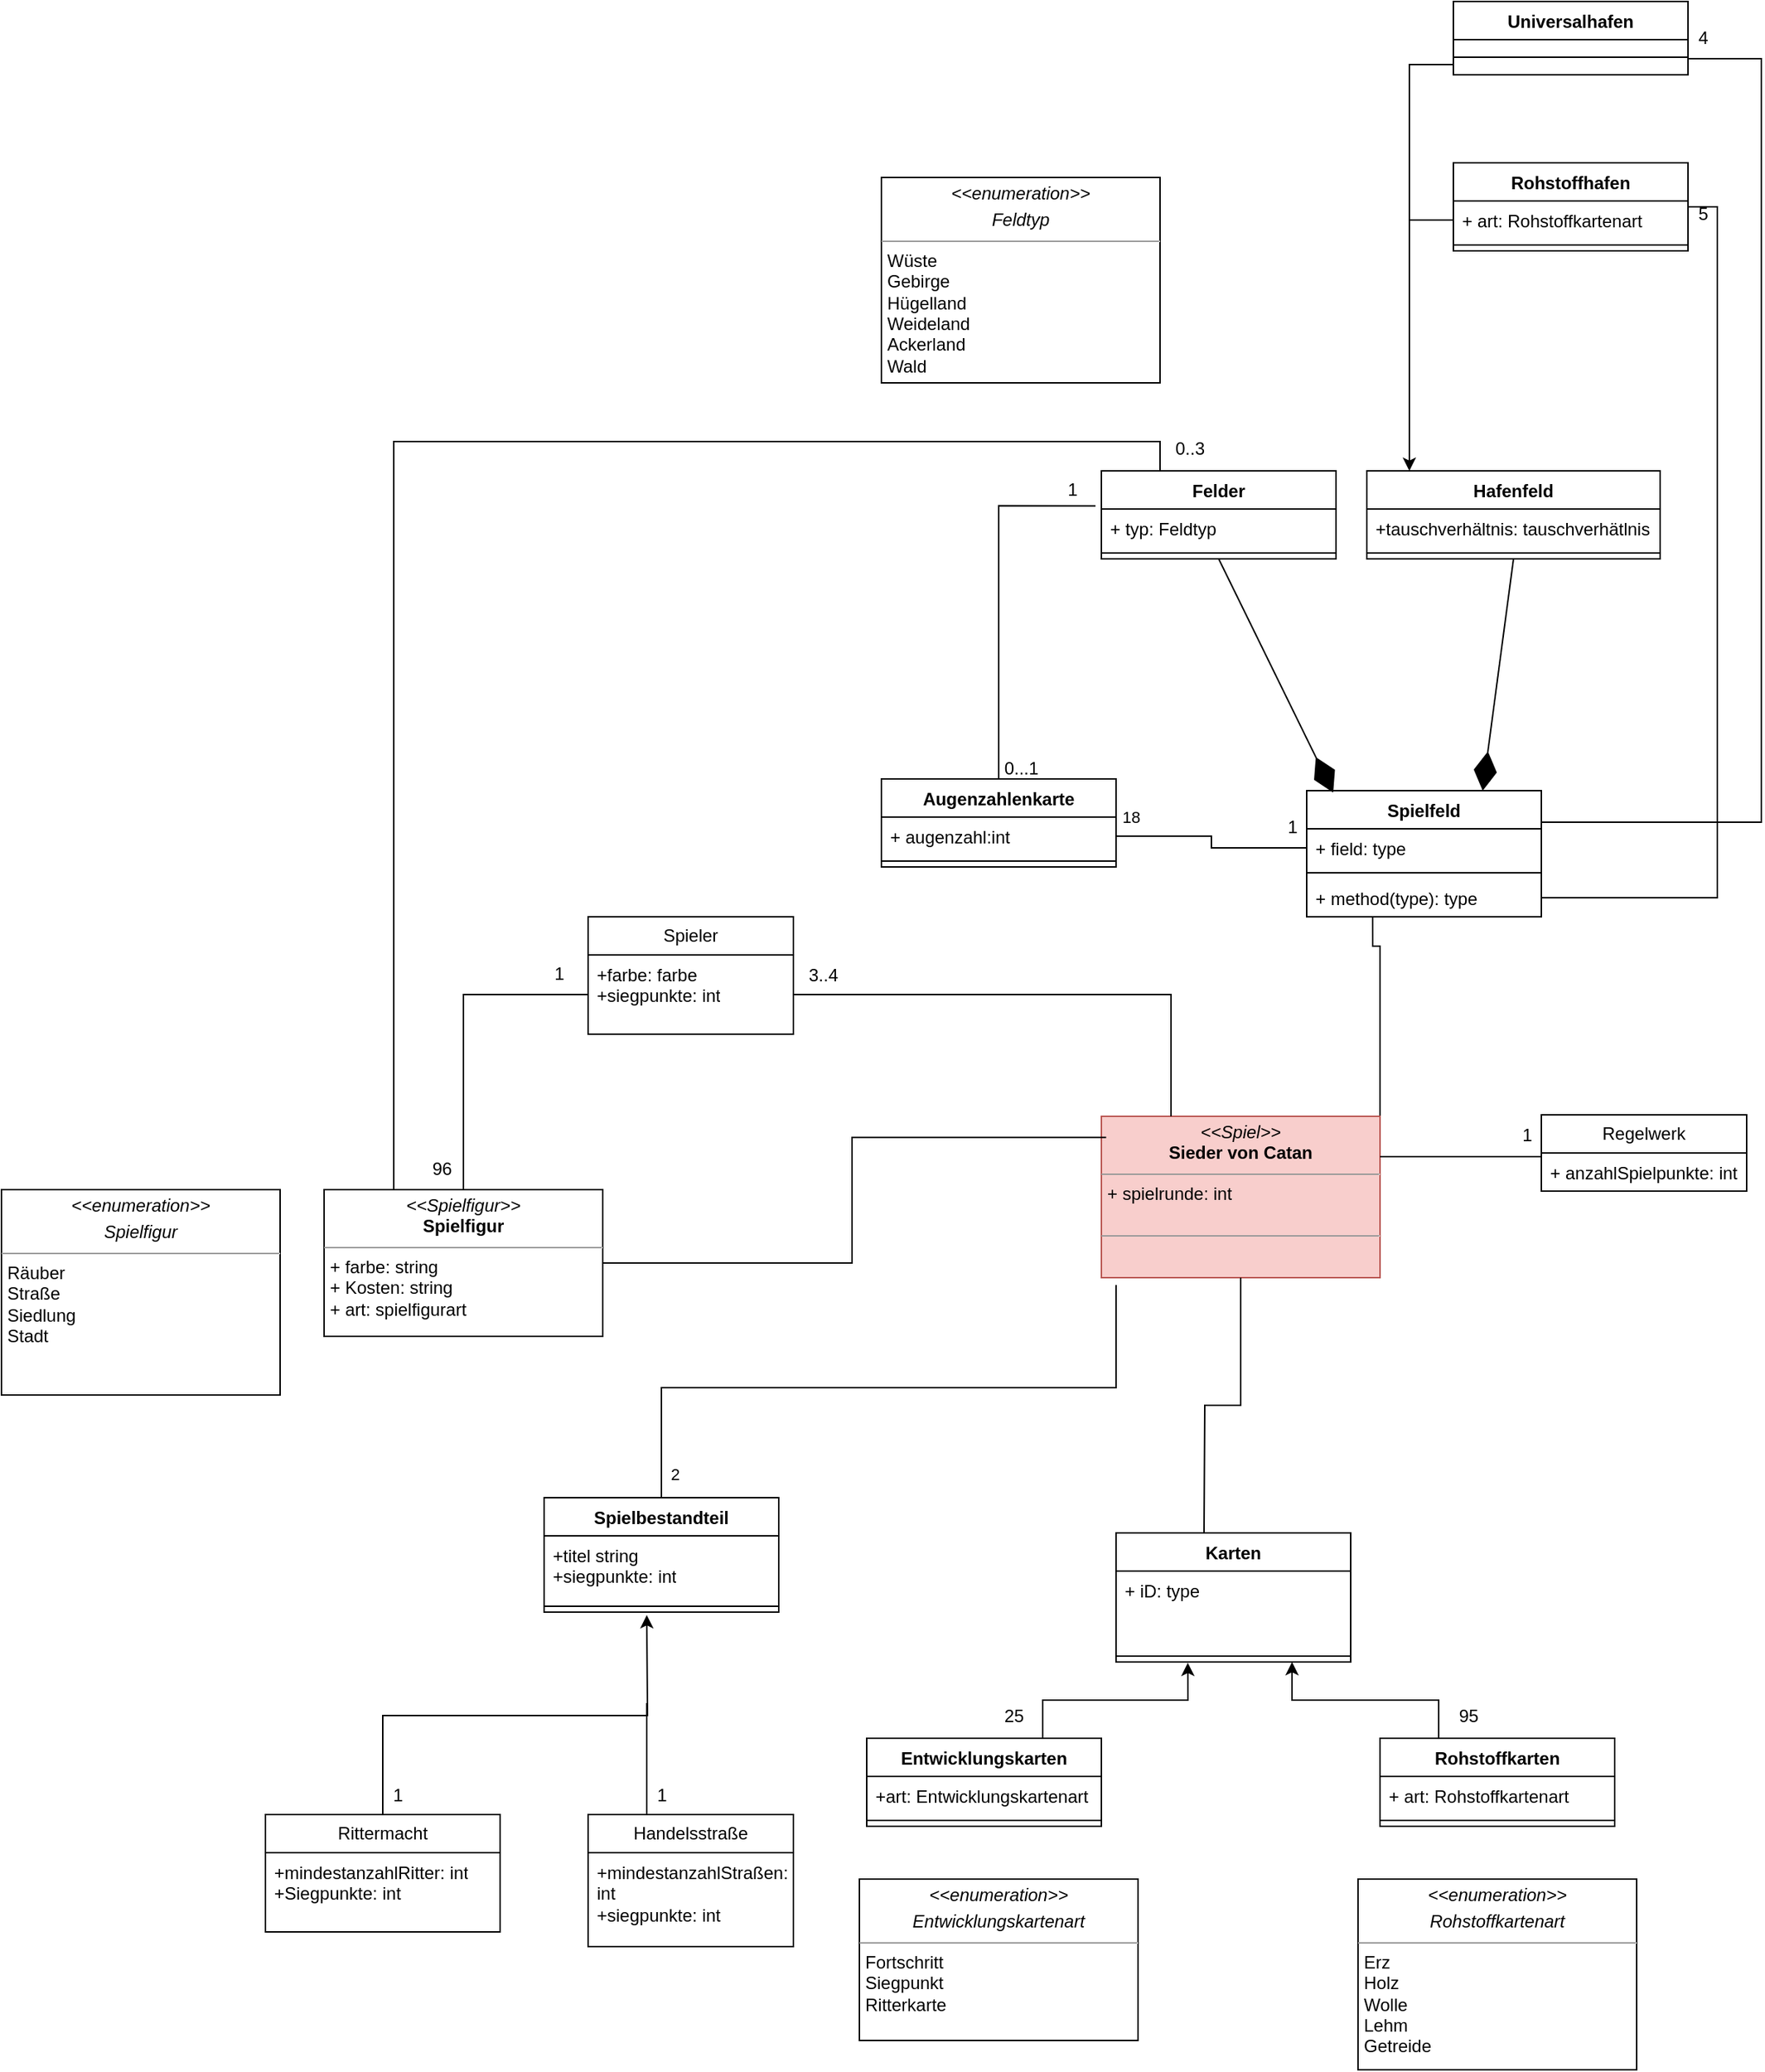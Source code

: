 <mxfile version="22.1.0" type="github">
  <diagram id="C5RBs43oDa-KdzZeNtuy" name="Page-1">
    <mxGraphModel dx="1909" dy="971" grid="1" gridSize="10" guides="1" tooltips="1" connect="1" arrows="1" fold="1" page="1" pageScale="1" pageWidth="1654" pageHeight="2336" math="0" shadow="0">
      <root>
        <mxCell id="WIyWlLk6GJQsqaUBKTNV-0" />
        <mxCell id="WIyWlLk6GJQsqaUBKTNV-1" parent="WIyWlLk6GJQsqaUBKTNV-0" />
        <mxCell id="jLUfQ_ZdSW11AOpu9WSQ-0" value="Karten" style="swimlane;fontStyle=1;align=center;verticalAlign=top;childLayout=stackLayout;horizontal=1;startSize=26;horizontalStack=0;resizeParent=1;resizeParentMax=0;resizeLast=0;collapsible=1;marginBottom=0;whiteSpace=wrap;html=1;" parent="WIyWlLk6GJQsqaUBKTNV-1" vertex="1">
          <mxGeometry x="1160" y="1674" width="160" height="88" as="geometry" />
        </mxCell>
        <mxCell id="jLUfQ_ZdSW11AOpu9WSQ-1" value="+ iD: type&lt;br&gt;" style="text;strokeColor=none;fillColor=none;align=left;verticalAlign=top;spacingLeft=4;spacingRight=4;overflow=hidden;rotatable=0;points=[[0,0.5],[1,0.5]];portConstraint=eastwest;whiteSpace=wrap;html=1;" parent="jLUfQ_ZdSW11AOpu9WSQ-0" vertex="1">
          <mxGeometry y="26" width="160" height="54" as="geometry" />
        </mxCell>
        <mxCell id="jLUfQ_ZdSW11AOpu9WSQ-2" value="" style="line;strokeWidth=1;fillColor=none;align=left;verticalAlign=middle;spacingTop=-1;spacingLeft=3;spacingRight=3;rotatable=0;labelPosition=right;points=[];portConstraint=eastwest;strokeColor=inherit;" parent="jLUfQ_ZdSW11AOpu9WSQ-0" vertex="1">
          <mxGeometry y="80" width="160" height="8" as="geometry" />
        </mxCell>
        <mxCell id="jLUfQ_ZdSW11AOpu9WSQ-4" value="Entwicklungskarten" style="swimlane;fontStyle=1;align=center;verticalAlign=top;childLayout=stackLayout;horizontal=1;startSize=26;horizontalStack=0;resizeParent=1;resizeParentMax=0;resizeLast=0;collapsible=1;marginBottom=0;whiteSpace=wrap;html=1;" parent="WIyWlLk6GJQsqaUBKTNV-1" vertex="1">
          <mxGeometry x="990" y="1814" width="160" height="60" as="geometry" />
        </mxCell>
        <mxCell id="jLUfQ_ZdSW11AOpu9WSQ-5" value="+art: Entwicklungskartenart" style="text;strokeColor=none;fillColor=none;align=left;verticalAlign=top;spacingLeft=4;spacingRight=4;overflow=hidden;rotatable=0;points=[[0,0.5],[1,0.5]];portConstraint=eastwest;whiteSpace=wrap;html=1;" parent="jLUfQ_ZdSW11AOpu9WSQ-4" vertex="1">
          <mxGeometry y="26" width="160" height="26" as="geometry" />
        </mxCell>
        <mxCell id="jLUfQ_ZdSW11AOpu9WSQ-6" value="" style="line;strokeWidth=1;fillColor=none;align=left;verticalAlign=middle;spacingTop=-1;spacingLeft=3;spacingRight=3;rotatable=0;labelPosition=right;points=[];portConstraint=eastwest;strokeColor=inherit;" parent="jLUfQ_ZdSW11AOpu9WSQ-4" vertex="1">
          <mxGeometry y="52" width="160" height="8" as="geometry" />
        </mxCell>
        <mxCell id="-h1EHQiqOP35WWRG1Ztw-14" style="edgeStyle=orthogonalEdgeStyle;rounded=0;orthogonalLoop=1;jettySize=auto;html=1;exitX=0.25;exitY=0;exitDx=0;exitDy=0;entryX=0.75;entryY=1;entryDx=0;entryDy=0;" edge="1" parent="WIyWlLk6GJQsqaUBKTNV-1" source="jLUfQ_ZdSW11AOpu9WSQ-8" target="jLUfQ_ZdSW11AOpu9WSQ-0">
          <mxGeometry relative="1" as="geometry" />
        </mxCell>
        <mxCell id="jLUfQ_ZdSW11AOpu9WSQ-8" value="Rohstoffkarten" style="swimlane;fontStyle=1;align=center;verticalAlign=top;childLayout=stackLayout;horizontal=1;startSize=26;horizontalStack=0;resizeParent=1;resizeParentMax=0;resizeLast=0;collapsible=1;marginBottom=0;whiteSpace=wrap;html=1;" parent="WIyWlLk6GJQsqaUBKTNV-1" vertex="1">
          <mxGeometry x="1340" y="1814" width="160" height="60" as="geometry" />
        </mxCell>
        <mxCell id="jLUfQ_ZdSW11AOpu9WSQ-9" value="+ art: Rohstoffkartenart" style="text;strokeColor=none;fillColor=none;align=left;verticalAlign=top;spacingLeft=4;spacingRight=4;overflow=hidden;rotatable=0;points=[[0,0.5],[1,0.5]];portConstraint=eastwest;whiteSpace=wrap;html=1;" parent="jLUfQ_ZdSW11AOpu9WSQ-8" vertex="1">
          <mxGeometry y="26" width="160" height="26" as="geometry" />
        </mxCell>
        <mxCell id="jLUfQ_ZdSW11AOpu9WSQ-10" value="" style="line;strokeWidth=1;fillColor=none;align=left;verticalAlign=middle;spacingTop=-1;spacingLeft=3;spacingRight=3;rotatable=0;labelPosition=right;points=[];portConstraint=eastwest;strokeColor=inherit;" parent="jLUfQ_ZdSW11AOpu9WSQ-8" vertex="1">
          <mxGeometry y="52" width="160" height="8" as="geometry" />
        </mxCell>
        <mxCell id="pc8HrFXufxrGeK1W2qgo-5" style="edgeStyle=orthogonalEdgeStyle;rounded=0;orthogonalLoop=1;jettySize=auto;html=1;exitX=1;exitY=0;exitDx=0;exitDy=0;endArrow=none;endFill=0;entryX=0.281;entryY=1.014;entryDx=0;entryDy=0;entryPerimeter=0;" parent="WIyWlLk6GJQsqaUBKTNV-1" source="jLUfQ_ZdSW11AOpu9WSQ-18" target="pc8HrFXufxrGeK1W2qgo-3" edge="1">
          <mxGeometry relative="1" as="geometry">
            <mxPoint x="1340" y="1280" as="targetPoint" />
            <Array as="points">
              <mxPoint x="1340" y="1274" />
              <mxPoint x="1335" y="1274" />
            </Array>
          </mxGeometry>
        </mxCell>
        <mxCell id="jLUfQ_ZdSW11AOpu9WSQ-18" value="&lt;p style=&quot;margin:0px;margin-top:4px;text-align:center;&quot;&gt;&lt;i&gt;&amp;lt;&amp;lt;Spiel&amp;gt;&amp;gt;&lt;/i&gt;&lt;br&gt;&lt;b&gt;Sieder von Catan&lt;/b&gt;&lt;/p&gt;&lt;hr size=&quot;1&quot;&gt;&lt;p style=&quot;margin:0px;margin-left:4px;&quot;&gt;+ spielrunde: int&lt;br&gt;&lt;br&gt;&lt;/p&gt;&lt;hr size=&quot;1&quot;&gt;&lt;p style=&quot;margin:0px;margin-left:4px;&quot;&gt;&lt;br&gt;&lt;/p&gt;" style="verticalAlign=top;align=left;overflow=fill;fontSize=12;fontFamily=Helvetica;html=1;whiteSpace=wrap;fillColor=#f8cecc;strokeColor=#b85450;" parent="WIyWlLk6GJQsqaUBKTNV-1" vertex="1">
          <mxGeometry x="1150" y="1390" width="190" height="110" as="geometry" />
        </mxCell>
        <mxCell id="jLUfQ_ZdSW11AOpu9WSQ-26" value="" style="endArrow=none;html=1;edgeStyle=orthogonalEdgeStyle;rounded=0;entryX=0.5;entryY=1;entryDx=0;entryDy=0;" parent="WIyWlLk6GJQsqaUBKTNV-1" target="jLUfQ_ZdSW11AOpu9WSQ-18" edge="1">
          <mxGeometry relative="1" as="geometry">
            <mxPoint x="1220" y="1674" as="sourcePoint" />
            <mxPoint x="1380" y="1674" as="targetPoint" />
          </mxGeometry>
        </mxCell>
        <mxCell id="-h1EHQiqOP35WWRG1Ztw-24" style="edgeStyle=orthogonalEdgeStyle;rounded=0;orthogonalLoop=1;jettySize=auto;html=1;exitX=0.5;exitY=0;exitDx=0;exitDy=0;entryX=0;entryY=0.5;entryDx=0;entryDy=0;endArrow=none;endFill=0;" edge="1" parent="WIyWlLk6GJQsqaUBKTNV-1" source="jLUfQ_ZdSW11AOpu9WSQ-68" target="-h1EHQiqOP35WWRG1Ztw-20">
          <mxGeometry relative="1" as="geometry" />
        </mxCell>
        <mxCell id="-h1EHQiqOP35WWRG1Ztw-32" style="edgeStyle=orthogonalEdgeStyle;rounded=0;orthogonalLoop=1;jettySize=auto;html=1;exitX=0.25;exitY=0;exitDx=0;exitDy=0;entryX=0.25;entryY=0;entryDx=0;entryDy=0;endArrow=none;endFill=0;" edge="1" parent="WIyWlLk6GJQsqaUBKTNV-1" source="jLUfQ_ZdSW11AOpu9WSQ-68" target="pc8HrFXufxrGeK1W2qgo-9">
          <mxGeometry relative="1" as="geometry" />
        </mxCell>
        <mxCell id="jLUfQ_ZdSW11AOpu9WSQ-68" value="&lt;p style=&quot;margin:0px;margin-top:4px;text-align:center;&quot;&gt;&lt;i&gt;&amp;lt;&amp;lt;Spielfigur&amp;gt;&amp;gt;&lt;/i&gt;&lt;br&gt;&lt;b&gt;Spielfigur&lt;/b&gt;&lt;/p&gt;&lt;hr size=&quot;1&quot;&gt;&lt;p style=&quot;margin:0px;margin-left:4px;&quot;&gt;+ farbe: string&lt;br&gt;+ Kosten: string&lt;/p&gt;&lt;p style=&quot;margin:0px;margin-left:4px;&quot;&gt;+ art: spielfigurart&lt;/p&gt;" style="verticalAlign=top;align=left;overflow=fill;fontSize=12;fontFamily=Helvetica;html=1;whiteSpace=wrap;" parent="WIyWlLk6GJQsqaUBKTNV-1" vertex="1">
          <mxGeometry x="620" y="1440" width="190" height="100" as="geometry" />
        </mxCell>
        <mxCell id="jLUfQ_ZdSW11AOpu9WSQ-97" value="Spielbestandteil" style="swimlane;fontStyle=1;align=center;verticalAlign=top;childLayout=stackLayout;horizontal=1;startSize=26;horizontalStack=0;resizeParent=1;resizeParentMax=0;resizeLast=0;collapsible=1;marginBottom=0;whiteSpace=wrap;html=1;" parent="WIyWlLk6GJQsqaUBKTNV-1" vertex="1">
          <mxGeometry x="770" y="1650" width="160" height="78" as="geometry" />
        </mxCell>
        <mxCell id="jLUfQ_ZdSW11AOpu9WSQ-98" value="+titel string&lt;br&gt;+siegpunkte: int" style="text;strokeColor=none;fillColor=none;align=left;verticalAlign=top;spacingLeft=4;spacingRight=4;overflow=hidden;rotatable=0;points=[[0,0.5],[1,0.5]];portConstraint=eastwest;whiteSpace=wrap;html=1;" parent="jLUfQ_ZdSW11AOpu9WSQ-97" vertex="1">
          <mxGeometry y="26" width="160" height="44" as="geometry" />
        </mxCell>
        <mxCell id="jLUfQ_ZdSW11AOpu9WSQ-99" value="" style="line;strokeWidth=1;fillColor=none;align=left;verticalAlign=middle;spacingTop=-1;spacingLeft=3;spacingRight=3;rotatable=0;labelPosition=right;points=[];portConstraint=eastwest;strokeColor=inherit;" parent="jLUfQ_ZdSW11AOpu9WSQ-97" vertex="1">
          <mxGeometry y="70" width="160" height="8" as="geometry" />
        </mxCell>
        <mxCell id="jLUfQ_ZdSW11AOpu9WSQ-102" style="edgeStyle=orthogonalEdgeStyle;rounded=0;orthogonalLoop=1;jettySize=auto;html=1;exitX=0.5;exitY=0;exitDx=0;exitDy=0;endArrow=none;endFill=0;" parent="WIyWlLk6GJQsqaUBKTNV-1" source="jLUfQ_ZdSW11AOpu9WSQ-97" edge="1">
          <mxGeometry relative="1" as="geometry">
            <mxPoint x="1160" y="1505" as="targetPoint" />
            <Array as="points">
              <mxPoint x="850" y="1575" />
              <mxPoint x="1160" y="1575" />
            </Array>
          </mxGeometry>
        </mxCell>
        <mxCell id="jLUfQ_ZdSW11AOpu9WSQ-103" value="2" style="edgeLabel;html=1;align=center;verticalAlign=middle;resizable=0;points=[];" parent="jLUfQ_ZdSW11AOpu9WSQ-102" vertex="1" connectable="0">
          <mxGeometry x="-0.928" y="-9" relative="1" as="geometry">
            <mxPoint as="offset" />
          </mxGeometry>
        </mxCell>
        <mxCell id="jLUfQ_ZdSW11AOpu9WSQ-118" style="edgeStyle=orthogonalEdgeStyle;rounded=0;orthogonalLoop=1;jettySize=auto;html=1;exitX=0.5;exitY=0;exitDx=0;exitDy=0;" parent="WIyWlLk6GJQsqaUBKTNV-1" source="jLUfQ_ZdSW11AOpu9WSQ-104" edge="1">
          <mxGeometry relative="1" as="geometry">
            <mxPoint x="840" y="1730" as="targetPoint" />
          </mxGeometry>
        </mxCell>
        <mxCell id="jLUfQ_ZdSW11AOpu9WSQ-104" value="Rittermacht" style="swimlane;fontStyle=0;childLayout=stackLayout;horizontal=1;startSize=26;fillColor=none;horizontalStack=0;resizeParent=1;resizeParentMax=0;resizeLast=0;collapsible=1;marginBottom=0;whiteSpace=wrap;html=1;" parent="WIyWlLk6GJQsqaUBKTNV-1" vertex="1">
          <mxGeometry x="580" y="1866" width="160" height="80" as="geometry" />
        </mxCell>
        <mxCell id="jLUfQ_ZdSW11AOpu9WSQ-105" value="+mindestanzahlRitter: int&lt;br&gt;+Siegpunkte: int" style="text;strokeColor=none;fillColor=none;align=left;verticalAlign=top;spacingLeft=4;spacingRight=4;overflow=hidden;rotatable=0;points=[[0,0.5],[1,0.5]];portConstraint=eastwest;whiteSpace=wrap;html=1;" parent="jLUfQ_ZdSW11AOpu9WSQ-104" vertex="1">
          <mxGeometry y="26" width="160" height="54" as="geometry" />
        </mxCell>
        <mxCell id="jLUfQ_ZdSW11AOpu9WSQ-117" style="edgeStyle=orthogonalEdgeStyle;rounded=0;orthogonalLoop=1;jettySize=auto;html=1;exitX=0.25;exitY=0;exitDx=0;exitDy=0;endArrow=none;endFill=0;" parent="WIyWlLk6GJQsqaUBKTNV-1" source="jLUfQ_ZdSW11AOpu9WSQ-109" edge="1">
          <mxGeometry relative="1" as="geometry">
            <mxPoint x="840" y="1790" as="targetPoint" />
            <Array as="points">
              <mxPoint x="840" y="1866" />
            </Array>
          </mxGeometry>
        </mxCell>
        <mxCell id="jLUfQ_ZdSW11AOpu9WSQ-109" value="Handelsstraße" style="swimlane;fontStyle=0;childLayout=stackLayout;horizontal=1;startSize=26;fillColor=none;horizontalStack=0;resizeParent=1;resizeParentMax=0;resizeLast=0;collapsible=1;marginBottom=0;whiteSpace=wrap;html=1;" parent="WIyWlLk6GJQsqaUBKTNV-1" vertex="1">
          <mxGeometry x="800" y="1866" width="140" height="90" as="geometry" />
        </mxCell>
        <mxCell id="jLUfQ_ZdSW11AOpu9WSQ-110" value="+mindestanzahlStraßen: int&lt;br&gt;+siegpunkte: int" style="text;strokeColor=none;fillColor=none;align=left;verticalAlign=top;spacingLeft=4;spacingRight=4;overflow=hidden;rotatable=0;points=[[0,0.5],[1,0.5]];portConstraint=eastwest;whiteSpace=wrap;html=1;" parent="jLUfQ_ZdSW11AOpu9WSQ-109" vertex="1">
          <mxGeometry y="26" width="140" height="64" as="geometry" />
        </mxCell>
        <mxCell id="pc8HrFXufxrGeK1W2qgo-0" value="Spielfeld" style="swimlane;fontStyle=1;align=center;verticalAlign=top;childLayout=stackLayout;horizontal=1;startSize=26;horizontalStack=0;resizeParent=1;resizeParentMax=0;resizeLast=0;collapsible=1;marginBottom=0;whiteSpace=wrap;html=1;" parent="WIyWlLk6GJQsqaUBKTNV-1" vertex="1">
          <mxGeometry x="1290" y="1168" width="160" height="86" as="geometry" />
        </mxCell>
        <mxCell id="pc8HrFXufxrGeK1W2qgo-1" value="+ field: type" style="text;strokeColor=none;fillColor=none;align=left;verticalAlign=top;spacingLeft=4;spacingRight=4;overflow=hidden;rotatable=0;points=[[0,0.5],[1,0.5]];portConstraint=eastwest;whiteSpace=wrap;html=1;" parent="pc8HrFXufxrGeK1W2qgo-0" vertex="1">
          <mxGeometry y="26" width="160" height="26" as="geometry" />
        </mxCell>
        <mxCell id="pc8HrFXufxrGeK1W2qgo-2" value="" style="line;strokeWidth=1;fillColor=none;align=left;verticalAlign=middle;spacingTop=-1;spacingLeft=3;spacingRight=3;rotatable=0;labelPosition=right;points=[];portConstraint=eastwest;strokeColor=inherit;" parent="pc8HrFXufxrGeK1W2qgo-0" vertex="1">
          <mxGeometry y="52" width="160" height="8" as="geometry" />
        </mxCell>
        <mxCell id="pc8HrFXufxrGeK1W2qgo-3" value="+ method(type): type" style="text;strokeColor=none;fillColor=none;align=left;verticalAlign=top;spacingLeft=4;spacingRight=4;overflow=hidden;rotatable=0;points=[[0,0.5],[1,0.5]];portConstraint=eastwest;whiteSpace=wrap;html=1;" parent="pc8HrFXufxrGeK1W2qgo-0" vertex="1">
          <mxGeometry y="60" width="160" height="26" as="geometry" />
        </mxCell>
        <mxCell id="pc8HrFXufxrGeK1W2qgo-9" value="Felder" style="swimlane;fontStyle=1;align=center;verticalAlign=top;childLayout=stackLayout;horizontal=1;startSize=26;horizontalStack=0;resizeParent=1;resizeParentMax=0;resizeLast=0;collapsible=1;marginBottom=0;whiteSpace=wrap;html=1;" parent="WIyWlLk6GJQsqaUBKTNV-1" vertex="1">
          <mxGeometry x="1150" y="950" width="160" height="60" as="geometry" />
        </mxCell>
        <mxCell id="pc8HrFXufxrGeK1W2qgo-10" value="+ typ: Feldtyp" style="text;strokeColor=none;fillColor=none;align=left;verticalAlign=top;spacingLeft=4;spacingRight=4;overflow=hidden;rotatable=0;points=[[0,0.5],[1,0.5]];portConstraint=eastwest;whiteSpace=wrap;html=1;" parent="pc8HrFXufxrGeK1W2qgo-9" vertex="1">
          <mxGeometry y="26" width="160" height="26" as="geometry" />
        </mxCell>
        <mxCell id="pc8HrFXufxrGeK1W2qgo-11" value="" style="line;strokeWidth=1;fillColor=none;align=left;verticalAlign=middle;spacingTop=-1;spacingLeft=3;spacingRight=3;rotatable=0;labelPosition=right;points=[];portConstraint=eastwest;strokeColor=inherit;" parent="pc8HrFXufxrGeK1W2qgo-9" vertex="1">
          <mxGeometry y="52" width="160" height="8" as="geometry" />
        </mxCell>
        <mxCell id="pc8HrFXufxrGeK1W2qgo-13" value="" style="endArrow=diamondThin;endFill=1;endSize=24;html=1;rounded=0;exitX=0.5;exitY=1;exitDx=0;exitDy=0;entryX=0.113;entryY=0.015;entryDx=0;entryDy=0;entryPerimeter=0;" parent="WIyWlLk6GJQsqaUBKTNV-1" source="pc8HrFXufxrGeK1W2qgo-9" target="pc8HrFXufxrGeK1W2qgo-0" edge="1">
          <mxGeometry width="160" relative="1" as="geometry">
            <mxPoint x="1290" y="1150" as="sourcePoint" />
            <mxPoint x="1310" y="1160" as="targetPoint" />
          </mxGeometry>
        </mxCell>
        <mxCell id="pc8HrFXufxrGeK1W2qgo-14" value="Hafenfeld" style="swimlane;fontStyle=1;align=center;verticalAlign=top;childLayout=stackLayout;horizontal=1;startSize=26;horizontalStack=0;resizeParent=1;resizeParentMax=0;resizeLast=0;collapsible=1;marginBottom=0;whiteSpace=wrap;html=1;" parent="WIyWlLk6GJQsqaUBKTNV-1" vertex="1">
          <mxGeometry x="1331" y="950" width="200" height="60" as="geometry" />
        </mxCell>
        <mxCell id="pc8HrFXufxrGeK1W2qgo-15" value="+tauschverhältnis: tauschverhätlnis" style="text;strokeColor=none;fillColor=none;align=left;verticalAlign=top;spacingLeft=4;spacingRight=4;overflow=hidden;rotatable=0;points=[[0,0.5],[1,0.5]];portConstraint=eastwest;whiteSpace=wrap;html=1;" parent="pc8HrFXufxrGeK1W2qgo-14" vertex="1">
          <mxGeometry y="26" width="200" height="26" as="geometry" />
        </mxCell>
        <mxCell id="pc8HrFXufxrGeK1W2qgo-16" value="" style="line;strokeWidth=1;fillColor=none;align=left;verticalAlign=middle;spacingTop=-1;spacingLeft=3;spacingRight=3;rotatable=0;labelPosition=right;points=[];portConstraint=eastwest;strokeColor=inherit;" parent="pc8HrFXufxrGeK1W2qgo-14" vertex="1">
          <mxGeometry y="52" width="200" height="8" as="geometry" />
        </mxCell>
        <mxCell id="pc8HrFXufxrGeK1W2qgo-18" value="" style="endArrow=diamondThin;endFill=1;endSize=24;html=1;rounded=0;exitX=0.5;exitY=1;exitDx=0;exitDy=0;entryX=0.75;entryY=0;entryDx=0;entryDy=0;" parent="WIyWlLk6GJQsqaUBKTNV-1" source="pc8HrFXufxrGeK1W2qgo-14" target="pc8HrFXufxrGeK1W2qgo-0" edge="1">
          <mxGeometry width="160" relative="1" as="geometry">
            <mxPoint x="1500" y="1150" as="sourcePoint" />
            <mxPoint x="1518" y="1169" as="targetPoint" />
          </mxGeometry>
        </mxCell>
        <mxCell id="pc8HrFXufxrGeK1W2qgo-19" value="Universalhafen" style="swimlane;fontStyle=1;align=center;verticalAlign=top;childLayout=stackLayout;horizontal=1;startSize=26;horizontalStack=0;resizeParent=1;resizeParentMax=0;resizeLast=0;collapsible=1;marginBottom=0;whiteSpace=wrap;html=1;" parent="WIyWlLk6GJQsqaUBKTNV-1" vertex="1">
          <mxGeometry x="1390" y="630" width="160" height="50" as="geometry" />
        </mxCell>
        <mxCell id="pc8HrFXufxrGeK1W2qgo-21" value="" style="line;strokeWidth=1;fillColor=none;align=left;verticalAlign=middle;spacingTop=-1;spacingLeft=3;spacingRight=3;rotatable=0;labelPosition=right;points=[];portConstraint=eastwest;strokeColor=inherit;" parent="pc8HrFXufxrGeK1W2qgo-19" vertex="1">
          <mxGeometry y="26" width="160" height="24" as="geometry" />
        </mxCell>
        <mxCell id="pc8HrFXufxrGeK1W2qgo-30" style="edgeStyle=orthogonalEdgeStyle;rounded=0;orthogonalLoop=1;jettySize=auto;html=1;exitX=1;exitY=0.5;exitDx=0;exitDy=0;entryX=1;entryY=0.5;entryDx=0;entryDy=0;endArrow=none;endFill=0;" parent="WIyWlLk6GJQsqaUBKTNV-1" source="pc8HrFXufxrGeK1W2qgo-23" target="pc8HrFXufxrGeK1W2qgo-3" edge="1">
          <mxGeometry relative="1" as="geometry" />
        </mxCell>
        <mxCell id="pc8HrFXufxrGeK1W2qgo-23" value="Rohstoffhafen" style="swimlane;fontStyle=1;align=center;verticalAlign=top;childLayout=stackLayout;horizontal=1;startSize=26;horizontalStack=0;resizeParent=1;resizeParentMax=0;resizeLast=0;collapsible=1;marginBottom=0;whiteSpace=wrap;html=1;" parent="WIyWlLk6GJQsqaUBKTNV-1" vertex="1">
          <mxGeometry x="1390" y="740" width="160" height="60" as="geometry" />
        </mxCell>
        <mxCell id="pc8HrFXufxrGeK1W2qgo-28" style="edgeStyle=orthogonalEdgeStyle;rounded=0;orthogonalLoop=1;jettySize=auto;html=1;exitX=0;exitY=0.5;exitDx=0;exitDy=0;endArrow=none;endFill=0;" parent="pc8HrFXufxrGeK1W2qgo-23" source="pc8HrFXufxrGeK1W2qgo-24" edge="1">
          <mxGeometry relative="1" as="geometry">
            <mxPoint x="-30" y="39.429" as="targetPoint" />
          </mxGeometry>
        </mxCell>
        <mxCell id="pc8HrFXufxrGeK1W2qgo-24" value="+ art: Rohstoffkartenart" style="text;strokeColor=none;fillColor=none;align=left;verticalAlign=top;spacingLeft=4;spacingRight=4;overflow=hidden;rotatable=0;points=[[0,0.5],[1,0.5]];portConstraint=eastwest;whiteSpace=wrap;html=1;" parent="pc8HrFXufxrGeK1W2qgo-23" vertex="1">
          <mxGeometry y="26" width="160" height="26" as="geometry" />
        </mxCell>
        <mxCell id="pc8HrFXufxrGeK1W2qgo-25" value="" style="line;strokeWidth=1;fillColor=none;align=left;verticalAlign=middle;spacingTop=-1;spacingLeft=3;spacingRight=3;rotatable=0;labelPosition=right;points=[];portConstraint=eastwest;strokeColor=inherit;" parent="pc8HrFXufxrGeK1W2qgo-23" vertex="1">
          <mxGeometry y="52" width="160" height="8" as="geometry" />
        </mxCell>
        <mxCell id="pc8HrFXufxrGeK1W2qgo-27" style="edgeStyle=orthogonalEdgeStyle;rounded=0;orthogonalLoop=1;jettySize=auto;html=1;exitX=0;exitY=0.5;exitDx=0;exitDy=0;" parent="WIyWlLk6GJQsqaUBKTNV-1" source="pc8HrFXufxrGeK1W2qgo-19" edge="1">
          <mxGeometry relative="1" as="geometry">
            <mxPoint x="1360" y="950" as="targetPoint" />
            <Array as="points">
              <mxPoint x="1360" y="673" />
            </Array>
          </mxGeometry>
        </mxCell>
        <mxCell id="pc8HrFXufxrGeK1W2qgo-29" style="edgeStyle=orthogonalEdgeStyle;rounded=0;orthogonalLoop=1;jettySize=auto;html=1;exitX=1;exitY=0.5;exitDx=0;exitDy=0;entryX=1;entryY=0.25;entryDx=0;entryDy=0;endArrow=none;endFill=0;" parent="WIyWlLk6GJQsqaUBKTNV-1" target="pc8HrFXufxrGeK1W2qgo-0" edge="1">
          <mxGeometry relative="1" as="geometry">
            <Array as="points">
              <mxPoint x="1600" y="669" />
              <mxPoint x="1600" y="1189" />
            </Array>
            <mxPoint x="1550" y="669.0" as="sourcePoint" />
          </mxGeometry>
        </mxCell>
        <mxCell id="pc8HrFXufxrGeK1W2qgo-31" value="5" style="text;html=1;align=center;verticalAlign=middle;resizable=0;points=[];autosize=1;strokeColor=none;fillColor=none;" parent="WIyWlLk6GJQsqaUBKTNV-1" vertex="1">
          <mxGeometry x="1545" y="760" width="30" height="30" as="geometry" />
        </mxCell>
        <mxCell id="pc8HrFXufxrGeK1W2qgo-32" value="4" style="text;html=1;align=center;verticalAlign=middle;resizable=0;points=[];autosize=1;strokeColor=none;fillColor=none;" parent="WIyWlLk6GJQsqaUBKTNV-1" vertex="1">
          <mxGeometry x="1545" y="640" width="30" height="30" as="geometry" />
        </mxCell>
        <mxCell id="pc8HrFXufxrGeK1W2qgo-33" value="&lt;p style=&quot;margin:0px;margin-top:4px;text-align:center;&quot;&gt;&lt;i&gt;&amp;lt;&amp;lt;enumeration&amp;gt;&amp;gt;&lt;/i&gt;&lt;br&gt;&lt;/p&gt;&lt;p style=&quot;margin:0px;margin-top:4px;text-align:center;&quot;&gt;&lt;i&gt;Feldtyp&lt;/i&gt;&lt;/p&gt;&lt;hr size=&quot;1&quot;&gt;&lt;p style=&quot;margin:0px;margin-left:4px;&quot;&gt;Wüste&lt;/p&gt;&lt;p style=&quot;margin:0px;margin-left:4px;&quot;&gt;Gebirge&lt;/p&gt;&lt;p style=&quot;margin:0px;margin-left:4px;&quot;&gt;Hügelland&lt;/p&gt;&lt;p style=&quot;margin:0px;margin-left:4px;&quot;&gt;Weideland&lt;/p&gt;&lt;p style=&quot;margin:0px;margin-left:4px;&quot;&gt;Ackerland&lt;/p&gt;&lt;p style=&quot;margin:0px;margin-left:4px;&quot;&gt;Wald&lt;/p&gt;&lt;p style=&quot;margin:0px;margin-left:4px;&quot;&gt;&lt;br&gt;&lt;/p&gt;&lt;p style=&quot;margin:0px;margin-left:4px;&quot;&gt;&lt;br&gt;&lt;/p&gt;" style="verticalAlign=top;align=left;overflow=fill;fontSize=12;fontFamily=Helvetica;html=1;whiteSpace=wrap;" parent="WIyWlLk6GJQsqaUBKTNV-1" vertex="1">
          <mxGeometry x="1000" y="750" width="190" height="140" as="geometry" />
        </mxCell>
        <mxCell id="pc8HrFXufxrGeK1W2qgo-34" value="Augenzahlenkarte" style="swimlane;fontStyle=1;align=center;verticalAlign=top;childLayout=stackLayout;horizontal=1;startSize=26;horizontalStack=0;resizeParent=1;resizeParentMax=0;resizeLast=0;collapsible=1;marginBottom=0;whiteSpace=wrap;html=1;" parent="WIyWlLk6GJQsqaUBKTNV-1" vertex="1">
          <mxGeometry x="1000" y="1160" width="160" height="60" as="geometry" />
        </mxCell>
        <mxCell id="pc8HrFXufxrGeK1W2qgo-35" value="+ augenzahl:int" style="text;strokeColor=none;fillColor=none;align=left;verticalAlign=top;spacingLeft=4;spacingRight=4;overflow=hidden;rotatable=0;points=[[0,0.5],[1,0.5]];portConstraint=eastwest;whiteSpace=wrap;html=1;" parent="pc8HrFXufxrGeK1W2qgo-34" vertex="1">
          <mxGeometry y="26" width="160" height="26" as="geometry" />
        </mxCell>
        <mxCell id="pc8HrFXufxrGeK1W2qgo-36" value="" style="line;strokeWidth=1;fillColor=none;align=left;verticalAlign=middle;spacingTop=-1;spacingLeft=3;spacingRight=3;rotatable=0;labelPosition=right;points=[];portConstraint=eastwest;strokeColor=inherit;" parent="pc8HrFXufxrGeK1W2qgo-34" vertex="1">
          <mxGeometry y="52" width="160" height="8" as="geometry" />
        </mxCell>
        <mxCell id="pc8HrFXufxrGeK1W2qgo-38" style="edgeStyle=orthogonalEdgeStyle;rounded=0;orthogonalLoop=1;jettySize=auto;html=1;exitX=0.5;exitY=0;exitDx=0;exitDy=0;entryX=-0.025;entryY=-0.084;entryDx=0;entryDy=0;entryPerimeter=0;endArrow=none;endFill=0;" parent="WIyWlLk6GJQsqaUBKTNV-1" source="pc8HrFXufxrGeK1W2qgo-34" target="pc8HrFXufxrGeK1W2qgo-10" edge="1">
          <mxGeometry relative="1" as="geometry" />
        </mxCell>
        <mxCell id="pc8HrFXufxrGeK1W2qgo-39" style="edgeStyle=orthogonalEdgeStyle;rounded=0;orthogonalLoop=1;jettySize=auto;html=1;exitX=0;exitY=0.5;exitDx=0;exitDy=0;entryX=1;entryY=0.5;entryDx=0;entryDy=0;endArrow=none;endFill=0;" parent="WIyWlLk6GJQsqaUBKTNV-1" source="pc8HrFXufxrGeK1W2qgo-1" target="pc8HrFXufxrGeK1W2qgo-35" edge="1">
          <mxGeometry relative="1" as="geometry" />
        </mxCell>
        <mxCell id="pc8HrFXufxrGeK1W2qgo-41" value="18" style="edgeLabel;html=1;align=center;verticalAlign=middle;resizable=0;points=[];" parent="pc8HrFXufxrGeK1W2qgo-39" vertex="1" connectable="0">
          <mxGeometry x="0.589" y="-10" relative="1" as="geometry">
            <mxPoint x="-19" y="-3" as="offset" />
          </mxGeometry>
        </mxCell>
        <mxCell id="pc8HrFXufxrGeK1W2qgo-42" value="0...1" style="text;html=1;align=center;verticalAlign=middle;resizable=0;points=[];autosize=1;strokeColor=none;fillColor=none;" parent="WIyWlLk6GJQsqaUBKTNV-1" vertex="1">
          <mxGeometry x="1070" y="1138" width="50" height="30" as="geometry" />
        </mxCell>
        <mxCell id="pc8HrFXufxrGeK1W2qgo-43" value="1" style="text;html=1;align=center;verticalAlign=middle;resizable=0;points=[];autosize=1;strokeColor=none;fillColor=none;" parent="WIyWlLk6GJQsqaUBKTNV-1" vertex="1">
          <mxGeometry x="1115" y="948" width="30" height="30" as="geometry" />
        </mxCell>
        <mxCell id="-h1EHQiqOP35WWRG1Ztw-0" value="&lt;p style=&quot;margin:0px;margin-top:4px;text-align:center;&quot;&gt;&lt;i&gt;&amp;lt;&amp;lt;enumeration&amp;gt;&amp;gt;&lt;/i&gt;&lt;br&gt;&lt;/p&gt;&lt;p style=&quot;margin:0px;margin-top:4px;text-align:center;&quot;&gt;&lt;i&gt;Spielfigur&lt;/i&gt;&lt;/p&gt;&lt;hr size=&quot;1&quot;&gt;&lt;p style=&quot;margin:0px;margin-left:4px;&quot;&gt;Räuber&lt;/p&gt;&lt;p style=&quot;margin:0px;margin-left:4px;&quot;&gt;Straße&lt;/p&gt;&lt;p style=&quot;margin:0px;margin-left:4px;&quot;&gt;Siedlung&amp;nbsp;&lt;/p&gt;&lt;p style=&quot;margin:0px;margin-left:4px;&quot;&gt;Stadt&lt;/p&gt;&lt;p style=&quot;margin:0px;margin-left:4px;&quot;&gt;&lt;br&gt;&lt;/p&gt;&lt;p style=&quot;margin:0px;margin-left:4px;&quot;&gt;&lt;br&gt;&lt;/p&gt;" style="verticalAlign=top;align=left;overflow=fill;fontSize=12;fontFamily=Helvetica;html=1;whiteSpace=wrap;" vertex="1" parent="WIyWlLk6GJQsqaUBKTNV-1">
          <mxGeometry x="400" y="1440" width="190" height="140" as="geometry" />
        </mxCell>
        <mxCell id="-h1EHQiqOP35WWRG1Ztw-1" value="&lt;p style=&quot;margin:0px;margin-top:4px;text-align:center;&quot;&gt;&lt;i&gt;&amp;lt;&amp;lt;enumeration&amp;gt;&amp;gt;&lt;/i&gt;&lt;br&gt;&lt;/p&gt;&lt;p style=&quot;margin:0px;margin-top:4px;text-align:center;&quot;&gt;&lt;i&gt;Entwicklungskartenart&lt;/i&gt;&lt;/p&gt;&lt;hr size=&quot;1&quot;&gt;&lt;p style=&quot;margin:0px;margin-left:4px;&quot;&gt;Fortschritt&lt;/p&gt;&lt;p style=&quot;margin:0px;margin-left:4px;&quot;&gt;Siegpunkt&lt;/p&gt;&lt;p style=&quot;margin:0px;margin-left:4px;&quot;&gt;Ritterkarte&lt;/p&gt;&lt;p style=&quot;margin:0px;margin-left:4px;&quot;&gt;&lt;br&gt;&lt;/p&gt;&lt;p style=&quot;margin:0px;margin-left:4px;&quot;&gt;&lt;br&gt;&lt;/p&gt;" style="verticalAlign=top;align=left;overflow=fill;fontSize=12;fontFamily=Helvetica;html=1;whiteSpace=wrap;" vertex="1" parent="WIyWlLk6GJQsqaUBKTNV-1">
          <mxGeometry x="985" y="1910" width="190" height="110" as="geometry" />
        </mxCell>
        <mxCell id="-h1EHQiqOP35WWRG1Ztw-2" value="&lt;p style=&quot;margin:0px;margin-top:4px;text-align:center;&quot;&gt;&lt;i&gt;&amp;lt;&amp;lt;enumeration&amp;gt;&amp;gt;&lt;/i&gt;&lt;/p&gt;&lt;p style=&quot;margin:0px;margin-top:4px;text-align:center;&quot;&gt;&lt;i&gt;Rohstoffkartenart&lt;/i&gt;&lt;/p&gt;&lt;hr size=&quot;1&quot;&gt;&lt;p style=&quot;margin:0px;margin-left:4px;&quot;&gt;Erz&lt;/p&gt;&lt;p style=&quot;margin:0px;margin-left:4px;&quot;&gt;Holz&lt;/p&gt;&lt;p style=&quot;margin:0px;margin-left:4px;&quot;&gt;Wolle&lt;/p&gt;&lt;p style=&quot;margin:0px;margin-left:4px;&quot;&gt;Lehm&amp;nbsp;&lt;/p&gt;&lt;p style=&quot;margin:0px;margin-left:4px;&quot;&gt;Getreide&lt;/p&gt;&lt;p style=&quot;margin:0px;margin-left:4px;&quot;&gt;&lt;br&gt;&lt;/p&gt;&lt;p style=&quot;margin:0px;margin-left:4px;&quot;&gt;&lt;br&gt;&lt;/p&gt;" style="verticalAlign=top;align=left;overflow=fill;fontSize=12;fontFamily=Helvetica;html=1;whiteSpace=wrap;" vertex="1" parent="WIyWlLk6GJQsqaUBKTNV-1">
          <mxGeometry x="1325" y="1910" width="190" height="130" as="geometry" />
        </mxCell>
        <mxCell id="-h1EHQiqOP35WWRG1Ztw-3" value="25" style="text;html=1;align=center;verticalAlign=middle;resizable=0;points=[];autosize=1;strokeColor=none;fillColor=none;" vertex="1" parent="WIyWlLk6GJQsqaUBKTNV-1">
          <mxGeometry x="1070" y="1784" width="40" height="30" as="geometry" />
        </mxCell>
        <mxCell id="-h1EHQiqOP35WWRG1Ztw-4" value="95" style="text;html=1;align=center;verticalAlign=middle;resizable=0;points=[];autosize=1;strokeColor=none;fillColor=none;" vertex="1" parent="WIyWlLk6GJQsqaUBKTNV-1">
          <mxGeometry x="1380" y="1784" width="40" height="30" as="geometry" />
        </mxCell>
        <mxCell id="-h1EHQiqOP35WWRG1Ztw-6" value="Regelwerk" style="swimlane;fontStyle=0;childLayout=stackLayout;horizontal=1;startSize=26;fillColor=none;horizontalStack=0;resizeParent=1;resizeParentMax=0;resizeLast=0;collapsible=1;marginBottom=0;whiteSpace=wrap;html=1;" vertex="1" parent="WIyWlLk6GJQsqaUBKTNV-1">
          <mxGeometry x="1450" y="1389" width="140" height="52" as="geometry" />
        </mxCell>
        <mxCell id="-h1EHQiqOP35WWRG1Ztw-7" value="+ anzahlSpielpunkte: int" style="text;strokeColor=none;fillColor=none;align=left;verticalAlign=top;spacingLeft=4;spacingRight=4;overflow=hidden;rotatable=0;points=[[0,0.5],[1,0.5]];portConstraint=eastwest;whiteSpace=wrap;html=1;" vertex="1" parent="-h1EHQiqOP35WWRG1Ztw-6">
          <mxGeometry y="26" width="140" height="26" as="geometry" />
        </mxCell>
        <mxCell id="-h1EHQiqOP35WWRG1Ztw-10" style="edgeStyle=orthogonalEdgeStyle;rounded=0;orthogonalLoop=1;jettySize=auto;html=1;exitX=0;exitY=0.5;exitDx=0;exitDy=0;entryX=1;entryY=0.25;entryDx=0;entryDy=0;endArrow=none;endFill=0;" edge="1" parent="WIyWlLk6GJQsqaUBKTNV-1" source="-h1EHQiqOP35WWRG1Ztw-7" target="jLUfQ_ZdSW11AOpu9WSQ-18">
          <mxGeometry relative="1" as="geometry">
            <Array as="points">
              <mxPoint x="1450" y="1418" />
            </Array>
          </mxGeometry>
        </mxCell>
        <mxCell id="-h1EHQiqOP35WWRG1Ztw-13" style="edgeStyle=orthogonalEdgeStyle;rounded=0;orthogonalLoop=1;jettySize=auto;html=1;exitX=0.75;exitY=0;exitDx=0;exitDy=0;entryX=0.306;entryY=1.069;entryDx=0;entryDy=0;entryPerimeter=0;" edge="1" parent="WIyWlLk6GJQsqaUBKTNV-1" source="jLUfQ_ZdSW11AOpu9WSQ-4" target="jLUfQ_ZdSW11AOpu9WSQ-2">
          <mxGeometry relative="1" as="geometry" />
        </mxCell>
        <mxCell id="-h1EHQiqOP35WWRG1Ztw-15" value="1" style="text;html=1;align=center;verticalAlign=middle;resizable=0;points=[];autosize=1;strokeColor=none;fillColor=none;" vertex="1" parent="WIyWlLk6GJQsqaUBKTNV-1">
          <mxGeometry x="1425" y="1388" width="30" height="30" as="geometry" />
        </mxCell>
        <mxCell id="-h1EHQiqOP35WWRG1Ztw-16" value="1" style="text;html=1;align=center;verticalAlign=middle;resizable=0;points=[];autosize=1;strokeColor=none;fillColor=none;" vertex="1" parent="WIyWlLk6GJQsqaUBKTNV-1">
          <mxGeometry x="835" y="1838" width="30" height="30" as="geometry" />
        </mxCell>
        <mxCell id="-h1EHQiqOP35WWRG1Ztw-17" value="1" style="text;html=1;align=center;verticalAlign=middle;resizable=0;points=[];autosize=1;strokeColor=none;fillColor=none;" vertex="1" parent="WIyWlLk6GJQsqaUBKTNV-1">
          <mxGeometry x="655" y="1838" width="30" height="30" as="geometry" />
        </mxCell>
        <mxCell id="-h1EHQiqOP35WWRG1Ztw-18" style="edgeStyle=orthogonalEdgeStyle;rounded=0;orthogonalLoop=1;jettySize=auto;html=1;exitX=1;exitY=0.5;exitDx=0;exitDy=0;entryX=0.017;entryY=0.131;entryDx=0;entryDy=0;entryPerimeter=0;endArrow=none;endFill=0;" edge="1" parent="WIyWlLk6GJQsqaUBKTNV-1" source="jLUfQ_ZdSW11AOpu9WSQ-68" target="jLUfQ_ZdSW11AOpu9WSQ-18">
          <mxGeometry relative="1" as="geometry" />
        </mxCell>
        <mxCell id="-h1EHQiqOP35WWRG1Ztw-19" value="Spieler" style="swimlane;fontStyle=0;childLayout=stackLayout;horizontal=1;startSize=26;fillColor=none;horizontalStack=0;resizeParent=1;resizeParentMax=0;resizeLast=0;collapsible=1;marginBottom=0;whiteSpace=wrap;html=1;" vertex="1" parent="WIyWlLk6GJQsqaUBKTNV-1">
          <mxGeometry x="800" y="1254" width="140" height="80" as="geometry" />
        </mxCell>
        <mxCell id="-h1EHQiqOP35WWRG1Ztw-20" value="+farbe: farbe&lt;br&gt;+siegpunkte: int" style="text;strokeColor=none;fillColor=none;align=left;verticalAlign=top;spacingLeft=4;spacingRight=4;overflow=hidden;rotatable=0;points=[[0,0.5],[1,0.5]];portConstraint=eastwest;whiteSpace=wrap;html=1;" vertex="1" parent="-h1EHQiqOP35WWRG1Ztw-19">
          <mxGeometry y="26" width="140" height="54" as="geometry" />
        </mxCell>
        <mxCell id="-h1EHQiqOP35WWRG1Ztw-23" style="edgeStyle=orthogonalEdgeStyle;rounded=0;orthogonalLoop=1;jettySize=auto;html=1;exitX=1;exitY=0.5;exitDx=0;exitDy=0;entryX=0.25;entryY=0;entryDx=0;entryDy=0;endArrow=none;endFill=0;" edge="1" parent="WIyWlLk6GJQsqaUBKTNV-1" source="-h1EHQiqOP35WWRG1Ztw-20" target="jLUfQ_ZdSW11AOpu9WSQ-18">
          <mxGeometry relative="1" as="geometry" />
        </mxCell>
        <mxCell id="-h1EHQiqOP35WWRG1Ztw-25" value="96" style="text;html=1;align=center;verticalAlign=middle;resizable=0;points=[];autosize=1;strokeColor=none;fillColor=none;" vertex="1" parent="WIyWlLk6GJQsqaUBKTNV-1">
          <mxGeometry x="680" y="1411" width="40" height="30" as="geometry" />
        </mxCell>
        <mxCell id="-h1EHQiqOP35WWRG1Ztw-27" value="1" style="text;html=1;align=center;verticalAlign=middle;resizable=0;points=[];autosize=1;strokeColor=none;fillColor=none;" vertex="1" parent="WIyWlLk6GJQsqaUBKTNV-1">
          <mxGeometry x="765" y="1278" width="30" height="30" as="geometry" />
        </mxCell>
        <mxCell id="-h1EHQiqOP35WWRG1Ztw-29" value="3..4" style="text;html=1;align=center;verticalAlign=middle;resizable=0;points=[];autosize=1;strokeColor=none;fillColor=none;" vertex="1" parent="WIyWlLk6GJQsqaUBKTNV-1">
          <mxGeometry x="940" y="1279" width="40" height="30" as="geometry" />
        </mxCell>
        <mxCell id="-h1EHQiqOP35WWRG1Ztw-31" value="1" style="text;html=1;align=center;verticalAlign=middle;resizable=0;points=[];autosize=1;strokeColor=none;fillColor=none;" vertex="1" parent="WIyWlLk6GJQsqaUBKTNV-1">
          <mxGeometry x="1265" y="1178" width="30" height="30" as="geometry" />
        </mxCell>
        <mxCell id="-h1EHQiqOP35WWRG1Ztw-33" value="0..3" style="text;html=1;align=center;verticalAlign=middle;resizable=0;points=[];autosize=1;strokeColor=none;fillColor=none;" vertex="1" parent="WIyWlLk6GJQsqaUBKTNV-1">
          <mxGeometry x="1190" y="920" width="40" height="30" as="geometry" />
        </mxCell>
      </root>
    </mxGraphModel>
  </diagram>
</mxfile>
